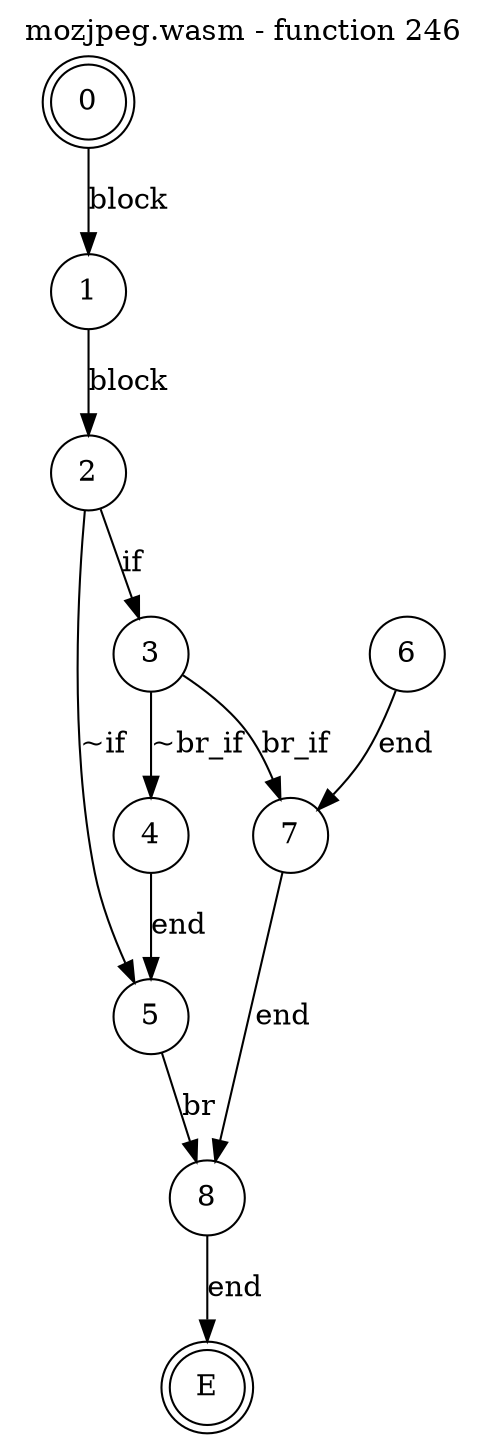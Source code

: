digraph finite_state_machine {
    label = "mozjpeg.wasm - function 246"
    labelloc =  t
    labelfontsize = 16
    labelfontcolor = black
    labelfontname = "Helvetica"
    node [shape = doublecircle]; 0 E ;
    node [shape = circle];
    0 -> 1[label="block"];
    1 -> 2[label="block"];
    2 -> 3[label="if"];
    2 -> 5[label="~if"];
    3 -> 4[label="~br_if"];
    3 -> 7[label="br_if"];
    4 -> 5[label="end"];
    5 -> 8[label="br"];
    6 -> 7[label="end"];
    7 -> 8[label="end"];
    8 -> E[label="end"];
}
